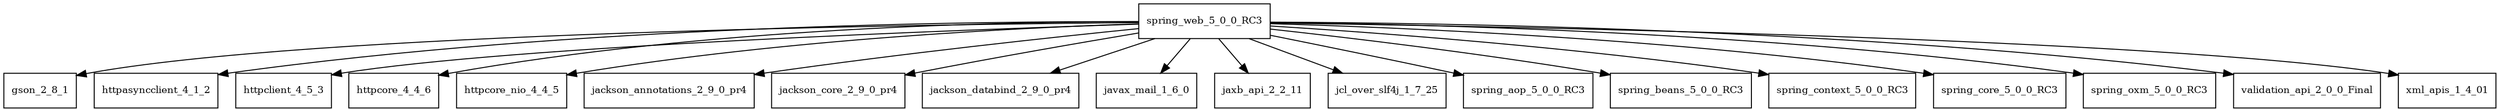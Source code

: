 digraph spring_web_5_0_0_RC3_dependencies {
  node [shape = box, fontsize=10.0];
  spring_web_5_0_0_RC3 -> gson_2_8_1;
  spring_web_5_0_0_RC3 -> httpasyncclient_4_1_2;
  spring_web_5_0_0_RC3 -> httpclient_4_5_3;
  spring_web_5_0_0_RC3 -> httpcore_4_4_6;
  spring_web_5_0_0_RC3 -> httpcore_nio_4_4_5;
  spring_web_5_0_0_RC3 -> jackson_annotations_2_9_0_pr4;
  spring_web_5_0_0_RC3 -> jackson_core_2_9_0_pr4;
  spring_web_5_0_0_RC3 -> jackson_databind_2_9_0_pr4;
  spring_web_5_0_0_RC3 -> javax_mail_1_6_0;
  spring_web_5_0_0_RC3 -> jaxb_api_2_2_11;
  spring_web_5_0_0_RC3 -> jcl_over_slf4j_1_7_25;
  spring_web_5_0_0_RC3 -> spring_aop_5_0_0_RC3;
  spring_web_5_0_0_RC3 -> spring_beans_5_0_0_RC3;
  spring_web_5_0_0_RC3 -> spring_context_5_0_0_RC3;
  spring_web_5_0_0_RC3 -> spring_core_5_0_0_RC3;
  spring_web_5_0_0_RC3 -> spring_oxm_5_0_0_RC3;
  spring_web_5_0_0_RC3 -> validation_api_2_0_0_Final;
  spring_web_5_0_0_RC3 -> xml_apis_1_4_01;
}
